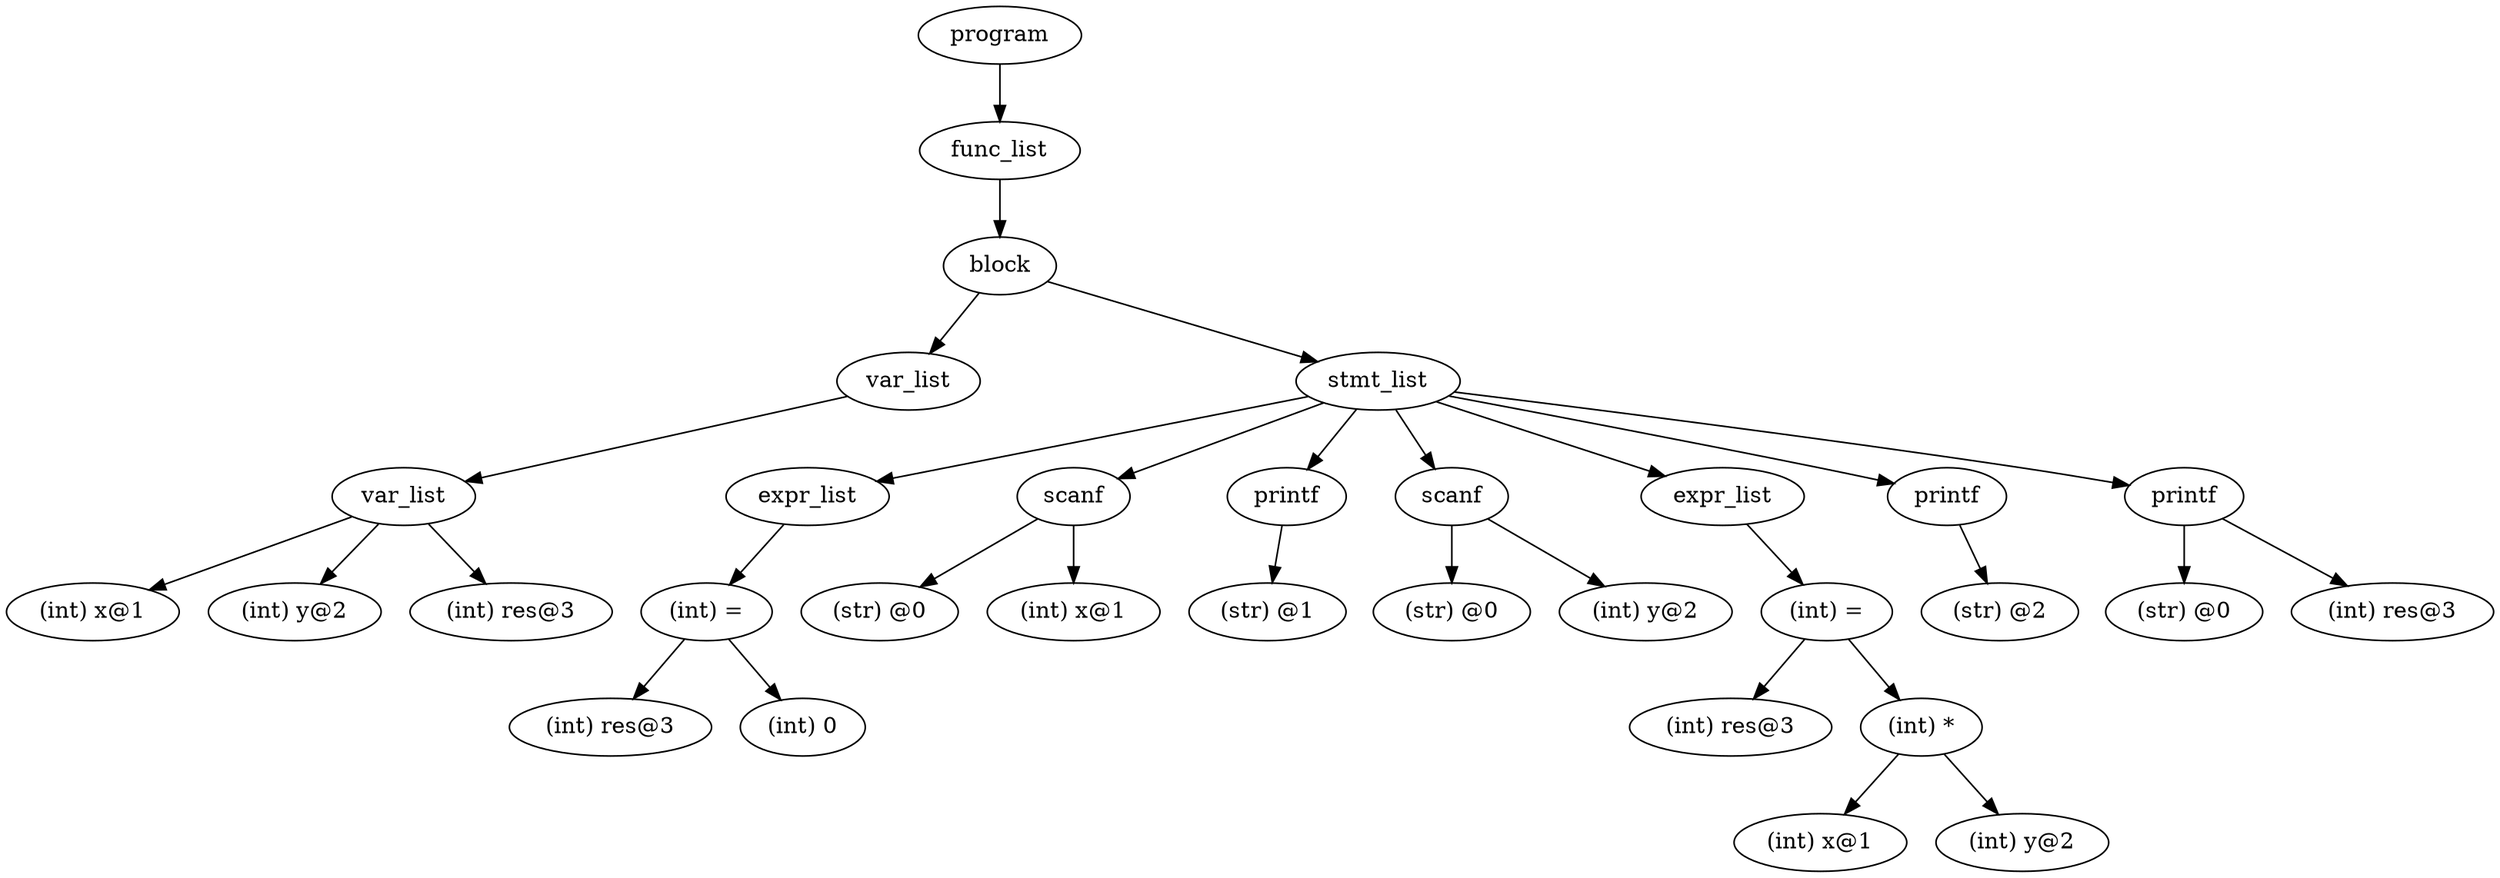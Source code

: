 digraph {
graph [ordering="out"];
node0[label="program"];
node1[label="func_list"];
node2[label="block"];
node3[label="var_list"];
node4[label="var_list"];
node5[label="(int) x@1"];
node4 -> node5;
node6[label="(int) y@2"];
node4 -> node6;
node7[label="(int) res@3"];
node4 -> node7;
node3 -> node4;
node2 -> node3;
node8[label="stmt_list"];
node9[label="expr_list"];
node10[label="(int) ="];
node11[label="(int) res@3"];
node10 -> node11;
node12[label="(int) 0"];
node10 -> node12;
node9 -> node10;
node8 -> node9;
node13[label="scanf"];
node14[label="(str) @0"];
node13 -> node14;
node15[label="(int) x@1"];
node13 -> node15;
node8 -> node13;
node16[label="printf"];
node17[label="(str) @1"];
node16 -> node17;
node8 -> node16;
node18[label="scanf"];
node19[label="(str) @0"];
node18 -> node19;
node20[label="(int) y@2"];
node18 -> node20;
node8 -> node18;
node21[label="expr_list"];
node22[label="(int) ="];
node23[label="(int) res@3"];
node22 -> node23;
node24[label="(int) *"];
node25[label="(int) x@1"];
node24 -> node25;
node26[label="(int) y@2"];
node24 -> node26;
node22 -> node24;
node21 -> node22;
node8 -> node21;
node27[label="printf"];
node28[label="(str) @2"];
node27 -> node28;
node8 -> node27;
node29[label="printf"];
node30[label="(str) @0"];
node29 -> node30;
node31[label="(int) res@3"];
node29 -> node31;
node8 -> node29;
node2 -> node8;
node1 -> node2;
node0 -> node1;
}

